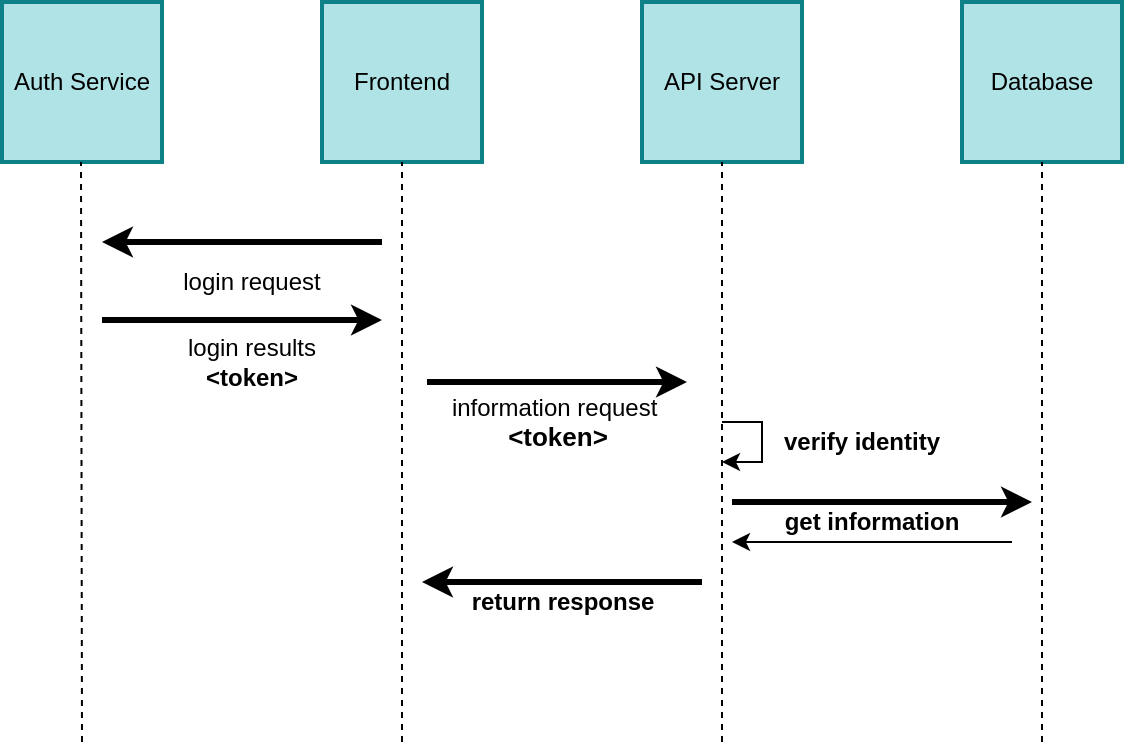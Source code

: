 <mxfile version="20.0.4" type="device"><diagram id="urbhT8yTSUt_1gHe-UaC" name="Page-1"><mxGraphModel dx="1038" dy="579" grid="1" gridSize="10" guides="1" tooltips="1" connect="1" arrows="1" fold="1" page="1" pageScale="1" pageWidth="1654" pageHeight="1169" math="0" shadow="0"><root><mxCell id="0"/><mxCell id="1" parent="0"/><mxCell id="6pAtU6z6XmrkB2Y72K_e-2" value="API Server" style="whiteSpace=wrap;html=1;aspect=fixed;strokeWidth=2;fillColor=#b0e3e6;strokeColor=#0e8088;" parent="1" vertex="1"><mxGeometry x="560" y="140" width="80" height="80" as="geometry"/></mxCell><mxCell id="6pAtU6z6XmrkB2Y72K_e-3" value="Frontend" style="whiteSpace=wrap;html=1;aspect=fixed;fillColor=#b0e3e6;strokeColor=#0e8088;strokeWidth=2;" parent="1" vertex="1"><mxGeometry x="400" y="140" width="80" height="80" as="geometry"/></mxCell><mxCell id="6pAtU6z6XmrkB2Y72K_e-4" value="Database" style="whiteSpace=wrap;html=1;aspect=fixed;fillColor=#b0e3e6;strokeColor=#0e8088;strokeWidth=2;" parent="1" vertex="1"><mxGeometry x="720" y="140" width="80" height="80" as="geometry"/></mxCell><mxCell id="6pAtU6z6XmrkB2Y72K_e-5" value="" style="endArrow=none;dashed=1;html=1;rounded=0;entryX=0.5;entryY=1;entryDx=0;entryDy=0;" parent="1" target="6pAtU6z6XmrkB2Y72K_e-3" edge="1"><mxGeometry width="50" height="50" relative="1" as="geometry"><mxPoint x="440" y="510" as="sourcePoint"/><mxPoint x="550" y="290" as="targetPoint"/></mxGeometry></mxCell><mxCell id="6pAtU6z6XmrkB2Y72K_e-6" value="" style="endArrow=none;dashed=1;html=1;rounded=0;entryX=0.5;entryY=1;entryDx=0;entryDy=0;" parent="1" target="6pAtU6z6XmrkB2Y72K_e-4" edge="1"><mxGeometry width="50" height="50" relative="1" as="geometry"><mxPoint x="760" y="510" as="sourcePoint"/><mxPoint x="450" y="230" as="targetPoint"/></mxGeometry></mxCell><mxCell id="6pAtU6z6XmrkB2Y72K_e-7" value="" style="endArrow=none;dashed=1;html=1;rounded=0;entryX=0.5;entryY=1;entryDx=0;entryDy=0;" parent="1" target="6pAtU6z6XmrkB2Y72K_e-2" edge="1"><mxGeometry width="50" height="50" relative="1" as="geometry"><mxPoint x="600" y="510" as="sourcePoint"/><mxPoint x="460" y="240" as="targetPoint"/></mxGeometry></mxCell><mxCell id="6pAtU6z6XmrkB2Y72K_e-11" value="" style="endArrow=classic;html=1;rounded=0;strokeWidth=3;" parent="1" edge="1"><mxGeometry width="50" height="50" relative="1" as="geometry"><mxPoint x="290" y="299" as="sourcePoint"/><mxPoint x="430" y="299" as="targetPoint"/><Array as="points"/></mxGeometry></mxCell><mxCell id="6pAtU6z6XmrkB2Y72K_e-12" value="" style="endArrow=classic;html=1;rounded=0;strokeWidth=3;" parent="1" edge="1"><mxGeometry width="50" height="50" relative="1" as="geometry"><mxPoint x="605" y="390" as="sourcePoint"/><mxPoint x="755" y="390" as="targetPoint"/><Array as="points"><mxPoint x="675" y="390"/></Array></mxGeometry></mxCell><mxCell id="6pAtU6z6XmrkB2Y72K_e-17" value="" style="endArrow=classic;html=1;rounded=0;strokeWidth=3;" parent="1" edge="1"><mxGeometry width="50" height="50" relative="1" as="geometry"><mxPoint x="430" y="260" as="sourcePoint"/><mxPoint x="290" y="260" as="targetPoint"/></mxGeometry></mxCell><mxCell id="6pAtU6z6XmrkB2Y72K_e-21" value="&lt;b&gt;return response&lt;/b&gt;" style="text;html=1;strokeColor=none;fillColor=none;align=center;verticalAlign=middle;whiteSpace=wrap;rounded=0;" parent="1" vertex="1"><mxGeometry x="457.5" y="430" width="125" height="20" as="geometry"/></mxCell><mxCell id="6pAtU6z6XmrkB2Y72K_e-51" value="login results&lt;br&gt;&lt;b&gt;&amp;lt;token&amp;gt;&lt;/b&gt;" style="text;html=1;strokeColor=none;fillColor=none;align=center;verticalAlign=middle;whiteSpace=wrap;rounded=0;" parent="1" vertex="1"><mxGeometry x="310" y="310" width="110" height="20" as="geometry"/></mxCell><mxCell id="6pAtU6z6XmrkB2Y72K_e-53" value="&lt;b&gt;verify identity&lt;/b&gt;" style="text;html=1;strokeColor=none;fillColor=none;align=center;verticalAlign=middle;whiteSpace=wrap;rounded=0;" parent="1" vertex="1"><mxGeometry x="620" y="350" width="100" height="20" as="geometry"/></mxCell><mxCell id="2Y_9NZjCTBM4OBxkGJHw-4" value="" style="endArrow=classic;html=1;rounded=0;strokeWidth=1;" parent="1" edge="1"><mxGeometry width="50" height="50" relative="1" as="geometry"><mxPoint x="745" y="410" as="sourcePoint"/><mxPoint x="605" y="410" as="targetPoint"/><Array as="points"><mxPoint x="675" y="410"/></Array></mxGeometry></mxCell><mxCell id="2Y_9NZjCTBM4OBxkGJHw-6" value="" style="endArrow=classic;html=1;rounded=0;strokeWidth=3;" parent="1" edge="1"><mxGeometry width="50" height="50" relative="1" as="geometry"><mxPoint x="590" y="430" as="sourcePoint"/><mxPoint x="450" y="430" as="targetPoint"/></mxGeometry></mxCell><mxCell id="2Y_9NZjCTBM4OBxkGJHw-7" value="" style="endArrow=classic;html=1;rounded=0;strokeWidth=3;" parent="1" edge="1"><mxGeometry width="50" height="50" relative="1" as="geometry"><mxPoint x="452.5" y="330" as="sourcePoint"/><mxPoint x="582.5" y="330" as="targetPoint"/></mxGeometry></mxCell><mxCell id="2Y_9NZjCTBM4OBxkGJHw-9" value="information request&lt;b&gt;&amp;nbsp;&lt;/b&gt;&lt;br&gt;&lt;b&gt;&lt;font style=&quot;font-size: 13px;&quot;&gt;&amp;lt;token&amp;gt;&lt;/font&gt;&lt;/b&gt;" style="text;html=1;strokeColor=none;fillColor=none;align=center;verticalAlign=middle;whiteSpace=wrap;rounded=0;" parent="1" vertex="1"><mxGeometry x="457.5" y="340" width="120" height="20" as="geometry"/></mxCell><mxCell id="2Y_9NZjCTBM4OBxkGJHw-11" value="" style="endArrow=classic;html=1;rounded=0;" parent="1" edge="1"><mxGeometry width="50" height="50" relative="1" as="geometry"><mxPoint x="600" y="350" as="sourcePoint"/><mxPoint x="600" y="370" as="targetPoint"/><Array as="points"><mxPoint x="620" y="350"/><mxPoint x="620" y="370"/></Array></mxGeometry></mxCell><mxCell id="2Y_9NZjCTBM4OBxkGJHw-12" value="&lt;b&gt;get information&lt;/b&gt;" style="text;html=1;strokeColor=none;fillColor=none;align=center;verticalAlign=middle;whiteSpace=wrap;rounded=0;" parent="1" vertex="1"><mxGeometry x="620" y="390" width="110" height="20" as="geometry"/></mxCell><mxCell id="2Y_9NZjCTBM4OBxkGJHw-13" style="edgeStyle=orthogonalEdgeStyle;rounded=0;orthogonalLoop=1;jettySize=auto;html=1;exitX=0.5;exitY=1;exitDx=0;exitDy=0;fontSize=13;strokeWidth=1;" parent="1" source="6pAtU6z6XmrkB2Y72K_e-53" target="6pAtU6z6XmrkB2Y72K_e-53" edge="1"><mxGeometry relative="1" as="geometry"/></mxCell><mxCell id="2Y_9NZjCTBM4OBxkGJHw-15" value="Auth Service" style="whiteSpace=wrap;html=1;aspect=fixed;fillColor=#b0e3e6;strokeColor=#0e8088;strokeWidth=2;" parent="1" vertex="1"><mxGeometry x="240" y="140" width="80" height="80" as="geometry"/></mxCell><mxCell id="2Y_9NZjCTBM4OBxkGJHw-16" value="" style="endArrow=none;dashed=1;html=1;rounded=0;entryX=0.5;entryY=1;entryDx=0;entryDy=0;" parent="1" edge="1"><mxGeometry width="50" height="50" relative="1" as="geometry"><mxPoint x="280" y="510" as="sourcePoint"/><mxPoint x="279.5" y="220" as="targetPoint"/></mxGeometry></mxCell><mxCell id="2Y_9NZjCTBM4OBxkGJHw-18" value="login request" style="text;html=1;strokeColor=none;fillColor=none;align=center;verticalAlign=middle;whiteSpace=wrap;rounded=0;" parent="1" vertex="1"><mxGeometry x="310" y="270" width="110" height="20" as="geometry"/></mxCell></root></mxGraphModel></diagram></mxfile>